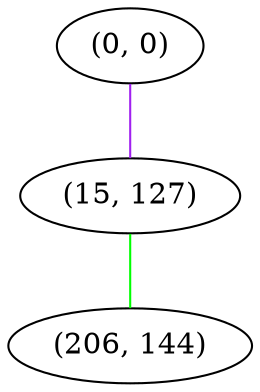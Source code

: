 graph "" {
"(0, 0)";
"(15, 127)";
"(206, 144)";
"(0, 0)" -- "(15, 127)"  [color=purple, key=0, weight=4];
"(15, 127)" -- "(206, 144)"  [color=green, key=0, weight=2];
}
